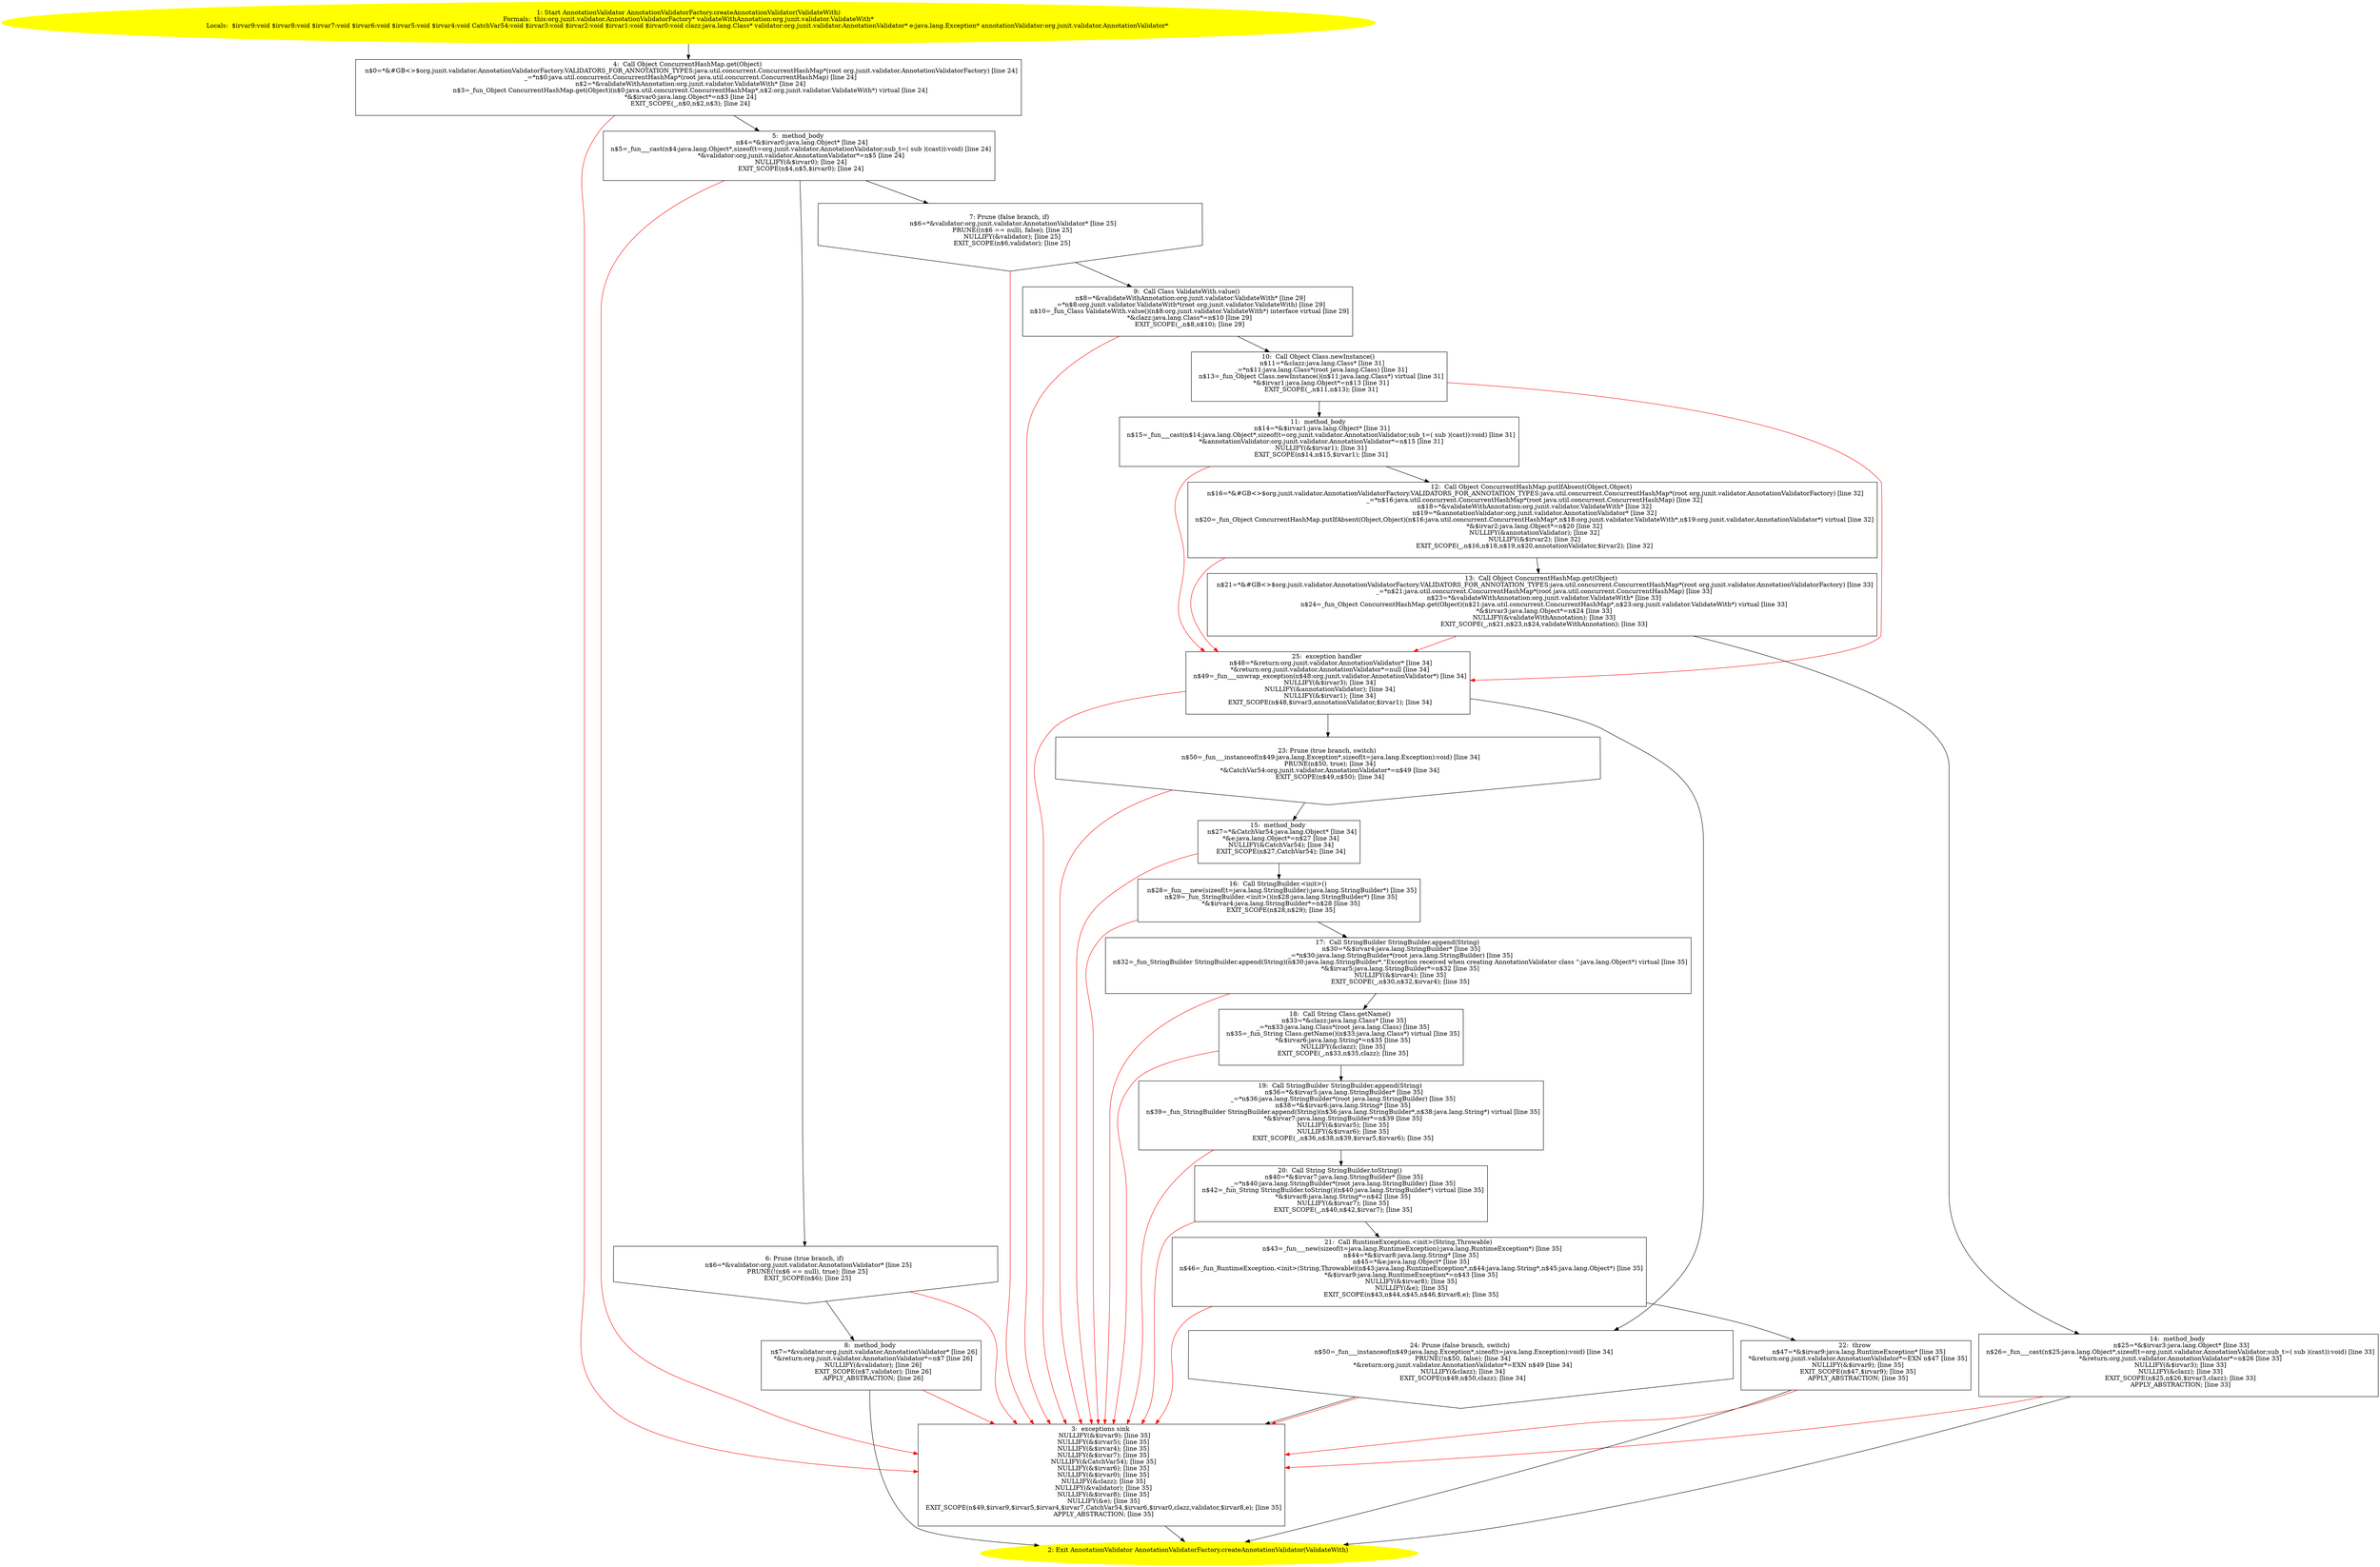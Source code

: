 /* @generated */
digraph cfg {
"org.junit.validator.AnnotationValidatorFactory.createAnnotationValidator(org.junit.validator.Validat.00146859c8d30e30b9fe4d2f7fbfa16d_1" [label="1: Start AnnotationValidator AnnotationValidatorFactory.createAnnotationValidator(ValidateWith)\nFormals:  this:org.junit.validator.AnnotationValidatorFactory* validateWithAnnotation:org.junit.validator.ValidateWith*\nLocals:  $irvar9:void $irvar8:void $irvar7:void $irvar6:void $irvar5:void $irvar4:void CatchVar54:void $irvar3:void $irvar2:void $irvar1:void $irvar0:void clazz:java.lang.Class* validator:org.junit.validator.AnnotationValidator* e:java.lang.Exception* annotationValidator:org.junit.validator.AnnotationValidator* \n  " color=yellow style=filled]
	

	 "org.junit.validator.AnnotationValidatorFactory.createAnnotationValidator(org.junit.validator.Validat.00146859c8d30e30b9fe4d2f7fbfa16d_1" -> "org.junit.validator.AnnotationValidatorFactory.createAnnotationValidator(org.junit.validator.Validat.00146859c8d30e30b9fe4d2f7fbfa16d_4" ;
"org.junit.validator.AnnotationValidatorFactory.createAnnotationValidator(org.junit.validator.Validat.00146859c8d30e30b9fe4d2f7fbfa16d_2" [label="2: Exit AnnotationValidator AnnotationValidatorFactory.createAnnotationValidator(ValidateWith) \n  " color=yellow style=filled]
	

"org.junit.validator.AnnotationValidatorFactory.createAnnotationValidator(org.junit.validator.Validat.00146859c8d30e30b9fe4d2f7fbfa16d_3" [label="3:  exceptions sink \n   NULLIFY(&$irvar9); [line 35]\n  NULLIFY(&$irvar5); [line 35]\n  NULLIFY(&$irvar4); [line 35]\n  NULLIFY(&$irvar7); [line 35]\n  NULLIFY(&CatchVar54); [line 35]\n  NULLIFY(&$irvar6); [line 35]\n  NULLIFY(&$irvar0); [line 35]\n  NULLIFY(&clazz); [line 35]\n  NULLIFY(&validator); [line 35]\n  NULLIFY(&$irvar8); [line 35]\n  NULLIFY(&e); [line 35]\n  EXIT_SCOPE(n$49,$irvar9,$irvar5,$irvar4,$irvar7,CatchVar54,$irvar6,$irvar0,clazz,validator,$irvar8,e); [line 35]\n  APPLY_ABSTRACTION; [line 35]\n " shape="box"]
	

	 "org.junit.validator.AnnotationValidatorFactory.createAnnotationValidator(org.junit.validator.Validat.00146859c8d30e30b9fe4d2f7fbfa16d_3" -> "org.junit.validator.AnnotationValidatorFactory.createAnnotationValidator(org.junit.validator.Validat.00146859c8d30e30b9fe4d2f7fbfa16d_2" ;
"org.junit.validator.AnnotationValidatorFactory.createAnnotationValidator(org.junit.validator.Validat.00146859c8d30e30b9fe4d2f7fbfa16d_4" [label="4:  Call Object ConcurrentHashMap.get(Object) \n   n$0=*&#GB<>$org.junit.validator.AnnotationValidatorFactory.VALIDATORS_FOR_ANNOTATION_TYPES:java.util.concurrent.ConcurrentHashMap*(root org.junit.validator.AnnotationValidatorFactory) [line 24]\n  _=*n$0:java.util.concurrent.ConcurrentHashMap*(root java.util.concurrent.ConcurrentHashMap) [line 24]\n  n$2=*&validateWithAnnotation:org.junit.validator.ValidateWith* [line 24]\n  n$3=_fun_Object ConcurrentHashMap.get(Object)(n$0:java.util.concurrent.ConcurrentHashMap*,n$2:org.junit.validator.ValidateWith*) virtual [line 24]\n  *&$irvar0:java.lang.Object*=n$3 [line 24]\n  EXIT_SCOPE(_,n$0,n$2,n$3); [line 24]\n " shape="box"]
	

	 "org.junit.validator.AnnotationValidatorFactory.createAnnotationValidator(org.junit.validator.Validat.00146859c8d30e30b9fe4d2f7fbfa16d_4" -> "org.junit.validator.AnnotationValidatorFactory.createAnnotationValidator(org.junit.validator.Validat.00146859c8d30e30b9fe4d2f7fbfa16d_5" ;
	 "org.junit.validator.AnnotationValidatorFactory.createAnnotationValidator(org.junit.validator.Validat.00146859c8d30e30b9fe4d2f7fbfa16d_4" -> "org.junit.validator.AnnotationValidatorFactory.createAnnotationValidator(org.junit.validator.Validat.00146859c8d30e30b9fe4d2f7fbfa16d_3" [color="red" ];
"org.junit.validator.AnnotationValidatorFactory.createAnnotationValidator(org.junit.validator.Validat.00146859c8d30e30b9fe4d2f7fbfa16d_5" [label="5:  method_body \n   n$4=*&$irvar0:java.lang.Object* [line 24]\n  n$5=_fun___cast(n$4:java.lang.Object*,sizeof(t=org.junit.validator.AnnotationValidator;sub_t=( sub )(cast)):void) [line 24]\n  *&validator:org.junit.validator.AnnotationValidator*=n$5 [line 24]\n  NULLIFY(&$irvar0); [line 24]\n  EXIT_SCOPE(n$4,n$5,$irvar0); [line 24]\n " shape="box"]
	

	 "org.junit.validator.AnnotationValidatorFactory.createAnnotationValidator(org.junit.validator.Validat.00146859c8d30e30b9fe4d2f7fbfa16d_5" -> "org.junit.validator.AnnotationValidatorFactory.createAnnotationValidator(org.junit.validator.Validat.00146859c8d30e30b9fe4d2f7fbfa16d_6" ;
	 "org.junit.validator.AnnotationValidatorFactory.createAnnotationValidator(org.junit.validator.Validat.00146859c8d30e30b9fe4d2f7fbfa16d_5" -> "org.junit.validator.AnnotationValidatorFactory.createAnnotationValidator(org.junit.validator.Validat.00146859c8d30e30b9fe4d2f7fbfa16d_7" ;
	 "org.junit.validator.AnnotationValidatorFactory.createAnnotationValidator(org.junit.validator.Validat.00146859c8d30e30b9fe4d2f7fbfa16d_5" -> "org.junit.validator.AnnotationValidatorFactory.createAnnotationValidator(org.junit.validator.Validat.00146859c8d30e30b9fe4d2f7fbfa16d_3" [color="red" ];
"org.junit.validator.AnnotationValidatorFactory.createAnnotationValidator(org.junit.validator.Validat.00146859c8d30e30b9fe4d2f7fbfa16d_6" [label="6: Prune (true branch, if) \n   n$6=*&validator:org.junit.validator.AnnotationValidator* [line 25]\n  PRUNE(!(n$6 == null), true); [line 25]\n  EXIT_SCOPE(n$6); [line 25]\n " shape="invhouse"]
	

	 "org.junit.validator.AnnotationValidatorFactory.createAnnotationValidator(org.junit.validator.Validat.00146859c8d30e30b9fe4d2f7fbfa16d_6" -> "org.junit.validator.AnnotationValidatorFactory.createAnnotationValidator(org.junit.validator.Validat.00146859c8d30e30b9fe4d2f7fbfa16d_8" ;
	 "org.junit.validator.AnnotationValidatorFactory.createAnnotationValidator(org.junit.validator.Validat.00146859c8d30e30b9fe4d2f7fbfa16d_6" -> "org.junit.validator.AnnotationValidatorFactory.createAnnotationValidator(org.junit.validator.Validat.00146859c8d30e30b9fe4d2f7fbfa16d_3" [color="red" ];
"org.junit.validator.AnnotationValidatorFactory.createAnnotationValidator(org.junit.validator.Validat.00146859c8d30e30b9fe4d2f7fbfa16d_7" [label="7: Prune (false branch, if) \n   n$6=*&validator:org.junit.validator.AnnotationValidator* [line 25]\n  PRUNE((n$6 == null), false); [line 25]\n  NULLIFY(&validator); [line 25]\n  EXIT_SCOPE(n$6,validator); [line 25]\n " shape="invhouse"]
	

	 "org.junit.validator.AnnotationValidatorFactory.createAnnotationValidator(org.junit.validator.Validat.00146859c8d30e30b9fe4d2f7fbfa16d_7" -> "org.junit.validator.AnnotationValidatorFactory.createAnnotationValidator(org.junit.validator.Validat.00146859c8d30e30b9fe4d2f7fbfa16d_9" ;
	 "org.junit.validator.AnnotationValidatorFactory.createAnnotationValidator(org.junit.validator.Validat.00146859c8d30e30b9fe4d2f7fbfa16d_7" -> "org.junit.validator.AnnotationValidatorFactory.createAnnotationValidator(org.junit.validator.Validat.00146859c8d30e30b9fe4d2f7fbfa16d_3" [color="red" ];
"org.junit.validator.AnnotationValidatorFactory.createAnnotationValidator(org.junit.validator.Validat.00146859c8d30e30b9fe4d2f7fbfa16d_8" [label="8:  method_body \n   n$7=*&validator:org.junit.validator.AnnotationValidator* [line 26]\n  *&return:org.junit.validator.AnnotationValidator*=n$7 [line 26]\n  NULLIFY(&validator); [line 26]\n  EXIT_SCOPE(n$7,validator); [line 26]\n  APPLY_ABSTRACTION; [line 26]\n " shape="box"]
	

	 "org.junit.validator.AnnotationValidatorFactory.createAnnotationValidator(org.junit.validator.Validat.00146859c8d30e30b9fe4d2f7fbfa16d_8" -> "org.junit.validator.AnnotationValidatorFactory.createAnnotationValidator(org.junit.validator.Validat.00146859c8d30e30b9fe4d2f7fbfa16d_2" ;
	 "org.junit.validator.AnnotationValidatorFactory.createAnnotationValidator(org.junit.validator.Validat.00146859c8d30e30b9fe4d2f7fbfa16d_8" -> "org.junit.validator.AnnotationValidatorFactory.createAnnotationValidator(org.junit.validator.Validat.00146859c8d30e30b9fe4d2f7fbfa16d_3" [color="red" ];
"org.junit.validator.AnnotationValidatorFactory.createAnnotationValidator(org.junit.validator.Validat.00146859c8d30e30b9fe4d2f7fbfa16d_9" [label="9:  Call Class ValidateWith.value() \n   n$8=*&validateWithAnnotation:org.junit.validator.ValidateWith* [line 29]\n  _=*n$8:org.junit.validator.ValidateWith*(root org.junit.validator.ValidateWith) [line 29]\n  n$10=_fun_Class ValidateWith.value()(n$8:org.junit.validator.ValidateWith*) interface virtual [line 29]\n  *&clazz:java.lang.Class*=n$10 [line 29]\n  EXIT_SCOPE(_,n$8,n$10); [line 29]\n " shape="box"]
	

	 "org.junit.validator.AnnotationValidatorFactory.createAnnotationValidator(org.junit.validator.Validat.00146859c8d30e30b9fe4d2f7fbfa16d_9" -> "org.junit.validator.AnnotationValidatorFactory.createAnnotationValidator(org.junit.validator.Validat.00146859c8d30e30b9fe4d2f7fbfa16d_10" ;
	 "org.junit.validator.AnnotationValidatorFactory.createAnnotationValidator(org.junit.validator.Validat.00146859c8d30e30b9fe4d2f7fbfa16d_9" -> "org.junit.validator.AnnotationValidatorFactory.createAnnotationValidator(org.junit.validator.Validat.00146859c8d30e30b9fe4d2f7fbfa16d_3" [color="red" ];
"org.junit.validator.AnnotationValidatorFactory.createAnnotationValidator(org.junit.validator.Validat.00146859c8d30e30b9fe4d2f7fbfa16d_10" [label="10:  Call Object Class.newInstance() \n   n$11=*&clazz:java.lang.Class* [line 31]\n  _=*n$11:java.lang.Class*(root java.lang.Class) [line 31]\n  n$13=_fun_Object Class.newInstance()(n$11:java.lang.Class*) virtual [line 31]\n  *&$irvar1:java.lang.Object*=n$13 [line 31]\n  EXIT_SCOPE(_,n$11,n$13); [line 31]\n " shape="box"]
	

	 "org.junit.validator.AnnotationValidatorFactory.createAnnotationValidator(org.junit.validator.Validat.00146859c8d30e30b9fe4d2f7fbfa16d_10" -> "org.junit.validator.AnnotationValidatorFactory.createAnnotationValidator(org.junit.validator.Validat.00146859c8d30e30b9fe4d2f7fbfa16d_11" ;
	 "org.junit.validator.AnnotationValidatorFactory.createAnnotationValidator(org.junit.validator.Validat.00146859c8d30e30b9fe4d2f7fbfa16d_10" -> "org.junit.validator.AnnotationValidatorFactory.createAnnotationValidator(org.junit.validator.Validat.00146859c8d30e30b9fe4d2f7fbfa16d_25" [color="red" ];
"org.junit.validator.AnnotationValidatorFactory.createAnnotationValidator(org.junit.validator.Validat.00146859c8d30e30b9fe4d2f7fbfa16d_11" [label="11:  method_body \n   n$14=*&$irvar1:java.lang.Object* [line 31]\n  n$15=_fun___cast(n$14:java.lang.Object*,sizeof(t=org.junit.validator.AnnotationValidator;sub_t=( sub )(cast)):void) [line 31]\n  *&annotationValidator:org.junit.validator.AnnotationValidator*=n$15 [line 31]\n  NULLIFY(&$irvar1); [line 31]\n  EXIT_SCOPE(n$14,n$15,$irvar1); [line 31]\n " shape="box"]
	

	 "org.junit.validator.AnnotationValidatorFactory.createAnnotationValidator(org.junit.validator.Validat.00146859c8d30e30b9fe4d2f7fbfa16d_11" -> "org.junit.validator.AnnotationValidatorFactory.createAnnotationValidator(org.junit.validator.Validat.00146859c8d30e30b9fe4d2f7fbfa16d_12" ;
	 "org.junit.validator.AnnotationValidatorFactory.createAnnotationValidator(org.junit.validator.Validat.00146859c8d30e30b9fe4d2f7fbfa16d_11" -> "org.junit.validator.AnnotationValidatorFactory.createAnnotationValidator(org.junit.validator.Validat.00146859c8d30e30b9fe4d2f7fbfa16d_25" [color="red" ];
"org.junit.validator.AnnotationValidatorFactory.createAnnotationValidator(org.junit.validator.Validat.00146859c8d30e30b9fe4d2f7fbfa16d_12" [label="12:  Call Object ConcurrentHashMap.putIfAbsent(Object,Object) \n   n$16=*&#GB<>$org.junit.validator.AnnotationValidatorFactory.VALIDATORS_FOR_ANNOTATION_TYPES:java.util.concurrent.ConcurrentHashMap*(root org.junit.validator.AnnotationValidatorFactory) [line 32]\n  _=*n$16:java.util.concurrent.ConcurrentHashMap*(root java.util.concurrent.ConcurrentHashMap) [line 32]\n  n$18=*&validateWithAnnotation:org.junit.validator.ValidateWith* [line 32]\n  n$19=*&annotationValidator:org.junit.validator.AnnotationValidator* [line 32]\n  n$20=_fun_Object ConcurrentHashMap.putIfAbsent(Object,Object)(n$16:java.util.concurrent.ConcurrentHashMap*,n$18:org.junit.validator.ValidateWith*,n$19:org.junit.validator.AnnotationValidator*) virtual [line 32]\n  *&$irvar2:java.lang.Object*=n$20 [line 32]\n  NULLIFY(&annotationValidator); [line 32]\n  NULLIFY(&$irvar2); [line 32]\n  EXIT_SCOPE(_,n$16,n$18,n$19,n$20,annotationValidator,$irvar2); [line 32]\n " shape="box"]
	

	 "org.junit.validator.AnnotationValidatorFactory.createAnnotationValidator(org.junit.validator.Validat.00146859c8d30e30b9fe4d2f7fbfa16d_12" -> "org.junit.validator.AnnotationValidatorFactory.createAnnotationValidator(org.junit.validator.Validat.00146859c8d30e30b9fe4d2f7fbfa16d_13" ;
	 "org.junit.validator.AnnotationValidatorFactory.createAnnotationValidator(org.junit.validator.Validat.00146859c8d30e30b9fe4d2f7fbfa16d_12" -> "org.junit.validator.AnnotationValidatorFactory.createAnnotationValidator(org.junit.validator.Validat.00146859c8d30e30b9fe4d2f7fbfa16d_25" [color="red" ];
"org.junit.validator.AnnotationValidatorFactory.createAnnotationValidator(org.junit.validator.Validat.00146859c8d30e30b9fe4d2f7fbfa16d_13" [label="13:  Call Object ConcurrentHashMap.get(Object) \n   n$21=*&#GB<>$org.junit.validator.AnnotationValidatorFactory.VALIDATORS_FOR_ANNOTATION_TYPES:java.util.concurrent.ConcurrentHashMap*(root org.junit.validator.AnnotationValidatorFactory) [line 33]\n  _=*n$21:java.util.concurrent.ConcurrentHashMap*(root java.util.concurrent.ConcurrentHashMap) [line 33]\n  n$23=*&validateWithAnnotation:org.junit.validator.ValidateWith* [line 33]\n  n$24=_fun_Object ConcurrentHashMap.get(Object)(n$21:java.util.concurrent.ConcurrentHashMap*,n$23:org.junit.validator.ValidateWith*) virtual [line 33]\n  *&$irvar3:java.lang.Object*=n$24 [line 33]\n  NULLIFY(&validateWithAnnotation); [line 33]\n  EXIT_SCOPE(_,n$21,n$23,n$24,validateWithAnnotation); [line 33]\n " shape="box"]
	

	 "org.junit.validator.AnnotationValidatorFactory.createAnnotationValidator(org.junit.validator.Validat.00146859c8d30e30b9fe4d2f7fbfa16d_13" -> "org.junit.validator.AnnotationValidatorFactory.createAnnotationValidator(org.junit.validator.Validat.00146859c8d30e30b9fe4d2f7fbfa16d_14" ;
	 "org.junit.validator.AnnotationValidatorFactory.createAnnotationValidator(org.junit.validator.Validat.00146859c8d30e30b9fe4d2f7fbfa16d_13" -> "org.junit.validator.AnnotationValidatorFactory.createAnnotationValidator(org.junit.validator.Validat.00146859c8d30e30b9fe4d2f7fbfa16d_25" [color="red" ];
"org.junit.validator.AnnotationValidatorFactory.createAnnotationValidator(org.junit.validator.Validat.00146859c8d30e30b9fe4d2f7fbfa16d_14" [label="14:  method_body \n   n$25=*&$irvar3:java.lang.Object* [line 33]\n  n$26=_fun___cast(n$25:java.lang.Object*,sizeof(t=org.junit.validator.AnnotationValidator;sub_t=( sub )(cast)):void) [line 33]\n  *&return:org.junit.validator.AnnotationValidator*=n$26 [line 33]\n  NULLIFY(&$irvar3); [line 33]\n  NULLIFY(&clazz); [line 33]\n  EXIT_SCOPE(n$25,n$26,$irvar3,clazz); [line 33]\n  APPLY_ABSTRACTION; [line 33]\n " shape="box"]
	

	 "org.junit.validator.AnnotationValidatorFactory.createAnnotationValidator(org.junit.validator.Validat.00146859c8d30e30b9fe4d2f7fbfa16d_14" -> "org.junit.validator.AnnotationValidatorFactory.createAnnotationValidator(org.junit.validator.Validat.00146859c8d30e30b9fe4d2f7fbfa16d_2" ;
	 "org.junit.validator.AnnotationValidatorFactory.createAnnotationValidator(org.junit.validator.Validat.00146859c8d30e30b9fe4d2f7fbfa16d_14" -> "org.junit.validator.AnnotationValidatorFactory.createAnnotationValidator(org.junit.validator.Validat.00146859c8d30e30b9fe4d2f7fbfa16d_3" [color="red" ];
"org.junit.validator.AnnotationValidatorFactory.createAnnotationValidator(org.junit.validator.Validat.00146859c8d30e30b9fe4d2f7fbfa16d_15" [label="15:  method_body \n   n$27=*&CatchVar54:java.lang.Object* [line 34]\n  *&e:java.lang.Object*=n$27 [line 34]\n  NULLIFY(&CatchVar54); [line 34]\n  EXIT_SCOPE(n$27,CatchVar54); [line 34]\n " shape="box"]
	

	 "org.junit.validator.AnnotationValidatorFactory.createAnnotationValidator(org.junit.validator.Validat.00146859c8d30e30b9fe4d2f7fbfa16d_15" -> "org.junit.validator.AnnotationValidatorFactory.createAnnotationValidator(org.junit.validator.Validat.00146859c8d30e30b9fe4d2f7fbfa16d_16" ;
	 "org.junit.validator.AnnotationValidatorFactory.createAnnotationValidator(org.junit.validator.Validat.00146859c8d30e30b9fe4d2f7fbfa16d_15" -> "org.junit.validator.AnnotationValidatorFactory.createAnnotationValidator(org.junit.validator.Validat.00146859c8d30e30b9fe4d2f7fbfa16d_3" [color="red" ];
"org.junit.validator.AnnotationValidatorFactory.createAnnotationValidator(org.junit.validator.Validat.00146859c8d30e30b9fe4d2f7fbfa16d_16" [label="16:  Call StringBuilder.<init>() \n   n$28=_fun___new(sizeof(t=java.lang.StringBuilder):java.lang.StringBuilder*) [line 35]\n  n$29=_fun_StringBuilder.<init>()(n$28:java.lang.StringBuilder*) [line 35]\n  *&$irvar4:java.lang.StringBuilder*=n$28 [line 35]\n  EXIT_SCOPE(n$28,n$29); [line 35]\n " shape="box"]
	

	 "org.junit.validator.AnnotationValidatorFactory.createAnnotationValidator(org.junit.validator.Validat.00146859c8d30e30b9fe4d2f7fbfa16d_16" -> "org.junit.validator.AnnotationValidatorFactory.createAnnotationValidator(org.junit.validator.Validat.00146859c8d30e30b9fe4d2f7fbfa16d_17" ;
	 "org.junit.validator.AnnotationValidatorFactory.createAnnotationValidator(org.junit.validator.Validat.00146859c8d30e30b9fe4d2f7fbfa16d_16" -> "org.junit.validator.AnnotationValidatorFactory.createAnnotationValidator(org.junit.validator.Validat.00146859c8d30e30b9fe4d2f7fbfa16d_3" [color="red" ];
"org.junit.validator.AnnotationValidatorFactory.createAnnotationValidator(org.junit.validator.Validat.00146859c8d30e30b9fe4d2f7fbfa16d_17" [label="17:  Call StringBuilder StringBuilder.append(String) \n   n$30=*&$irvar4:java.lang.StringBuilder* [line 35]\n  _=*n$30:java.lang.StringBuilder*(root java.lang.StringBuilder) [line 35]\n  n$32=_fun_StringBuilder StringBuilder.append(String)(n$30:java.lang.StringBuilder*,\"Exception received when creating AnnotationValidator class \":java.lang.Object*) virtual [line 35]\n  *&$irvar5:java.lang.StringBuilder*=n$32 [line 35]\n  NULLIFY(&$irvar4); [line 35]\n  EXIT_SCOPE(_,n$30,n$32,$irvar4); [line 35]\n " shape="box"]
	

	 "org.junit.validator.AnnotationValidatorFactory.createAnnotationValidator(org.junit.validator.Validat.00146859c8d30e30b9fe4d2f7fbfa16d_17" -> "org.junit.validator.AnnotationValidatorFactory.createAnnotationValidator(org.junit.validator.Validat.00146859c8d30e30b9fe4d2f7fbfa16d_18" ;
	 "org.junit.validator.AnnotationValidatorFactory.createAnnotationValidator(org.junit.validator.Validat.00146859c8d30e30b9fe4d2f7fbfa16d_17" -> "org.junit.validator.AnnotationValidatorFactory.createAnnotationValidator(org.junit.validator.Validat.00146859c8d30e30b9fe4d2f7fbfa16d_3" [color="red" ];
"org.junit.validator.AnnotationValidatorFactory.createAnnotationValidator(org.junit.validator.Validat.00146859c8d30e30b9fe4d2f7fbfa16d_18" [label="18:  Call String Class.getName() \n   n$33=*&clazz:java.lang.Class* [line 35]\n  _=*n$33:java.lang.Class*(root java.lang.Class) [line 35]\n  n$35=_fun_String Class.getName()(n$33:java.lang.Class*) virtual [line 35]\n  *&$irvar6:java.lang.String*=n$35 [line 35]\n  NULLIFY(&clazz); [line 35]\n  EXIT_SCOPE(_,n$33,n$35,clazz); [line 35]\n " shape="box"]
	

	 "org.junit.validator.AnnotationValidatorFactory.createAnnotationValidator(org.junit.validator.Validat.00146859c8d30e30b9fe4d2f7fbfa16d_18" -> "org.junit.validator.AnnotationValidatorFactory.createAnnotationValidator(org.junit.validator.Validat.00146859c8d30e30b9fe4d2f7fbfa16d_19" ;
	 "org.junit.validator.AnnotationValidatorFactory.createAnnotationValidator(org.junit.validator.Validat.00146859c8d30e30b9fe4d2f7fbfa16d_18" -> "org.junit.validator.AnnotationValidatorFactory.createAnnotationValidator(org.junit.validator.Validat.00146859c8d30e30b9fe4d2f7fbfa16d_3" [color="red" ];
"org.junit.validator.AnnotationValidatorFactory.createAnnotationValidator(org.junit.validator.Validat.00146859c8d30e30b9fe4d2f7fbfa16d_19" [label="19:  Call StringBuilder StringBuilder.append(String) \n   n$36=*&$irvar5:java.lang.StringBuilder* [line 35]\n  _=*n$36:java.lang.StringBuilder*(root java.lang.StringBuilder) [line 35]\n  n$38=*&$irvar6:java.lang.String* [line 35]\n  n$39=_fun_StringBuilder StringBuilder.append(String)(n$36:java.lang.StringBuilder*,n$38:java.lang.String*) virtual [line 35]\n  *&$irvar7:java.lang.StringBuilder*=n$39 [line 35]\n  NULLIFY(&$irvar5); [line 35]\n  NULLIFY(&$irvar6); [line 35]\n  EXIT_SCOPE(_,n$36,n$38,n$39,$irvar5,$irvar6); [line 35]\n " shape="box"]
	

	 "org.junit.validator.AnnotationValidatorFactory.createAnnotationValidator(org.junit.validator.Validat.00146859c8d30e30b9fe4d2f7fbfa16d_19" -> "org.junit.validator.AnnotationValidatorFactory.createAnnotationValidator(org.junit.validator.Validat.00146859c8d30e30b9fe4d2f7fbfa16d_20" ;
	 "org.junit.validator.AnnotationValidatorFactory.createAnnotationValidator(org.junit.validator.Validat.00146859c8d30e30b9fe4d2f7fbfa16d_19" -> "org.junit.validator.AnnotationValidatorFactory.createAnnotationValidator(org.junit.validator.Validat.00146859c8d30e30b9fe4d2f7fbfa16d_3" [color="red" ];
"org.junit.validator.AnnotationValidatorFactory.createAnnotationValidator(org.junit.validator.Validat.00146859c8d30e30b9fe4d2f7fbfa16d_20" [label="20:  Call String StringBuilder.toString() \n   n$40=*&$irvar7:java.lang.StringBuilder* [line 35]\n  _=*n$40:java.lang.StringBuilder*(root java.lang.StringBuilder) [line 35]\n  n$42=_fun_String StringBuilder.toString()(n$40:java.lang.StringBuilder*) virtual [line 35]\n  *&$irvar8:java.lang.String*=n$42 [line 35]\n  NULLIFY(&$irvar7); [line 35]\n  EXIT_SCOPE(_,n$40,n$42,$irvar7); [line 35]\n " shape="box"]
	

	 "org.junit.validator.AnnotationValidatorFactory.createAnnotationValidator(org.junit.validator.Validat.00146859c8d30e30b9fe4d2f7fbfa16d_20" -> "org.junit.validator.AnnotationValidatorFactory.createAnnotationValidator(org.junit.validator.Validat.00146859c8d30e30b9fe4d2f7fbfa16d_21" ;
	 "org.junit.validator.AnnotationValidatorFactory.createAnnotationValidator(org.junit.validator.Validat.00146859c8d30e30b9fe4d2f7fbfa16d_20" -> "org.junit.validator.AnnotationValidatorFactory.createAnnotationValidator(org.junit.validator.Validat.00146859c8d30e30b9fe4d2f7fbfa16d_3" [color="red" ];
"org.junit.validator.AnnotationValidatorFactory.createAnnotationValidator(org.junit.validator.Validat.00146859c8d30e30b9fe4d2f7fbfa16d_21" [label="21:  Call RuntimeException.<init>(String,Throwable) \n   n$43=_fun___new(sizeof(t=java.lang.RuntimeException):java.lang.RuntimeException*) [line 35]\n  n$44=*&$irvar8:java.lang.String* [line 35]\n  n$45=*&e:java.lang.Object* [line 35]\n  n$46=_fun_RuntimeException.<init>(String,Throwable)(n$43:java.lang.RuntimeException*,n$44:java.lang.String*,n$45:java.lang.Object*) [line 35]\n  *&$irvar9:java.lang.RuntimeException*=n$43 [line 35]\n  NULLIFY(&$irvar8); [line 35]\n  NULLIFY(&e); [line 35]\n  EXIT_SCOPE(n$43,n$44,n$45,n$46,$irvar8,e); [line 35]\n " shape="box"]
	

	 "org.junit.validator.AnnotationValidatorFactory.createAnnotationValidator(org.junit.validator.Validat.00146859c8d30e30b9fe4d2f7fbfa16d_21" -> "org.junit.validator.AnnotationValidatorFactory.createAnnotationValidator(org.junit.validator.Validat.00146859c8d30e30b9fe4d2f7fbfa16d_22" ;
	 "org.junit.validator.AnnotationValidatorFactory.createAnnotationValidator(org.junit.validator.Validat.00146859c8d30e30b9fe4d2f7fbfa16d_21" -> "org.junit.validator.AnnotationValidatorFactory.createAnnotationValidator(org.junit.validator.Validat.00146859c8d30e30b9fe4d2f7fbfa16d_3" [color="red" ];
"org.junit.validator.AnnotationValidatorFactory.createAnnotationValidator(org.junit.validator.Validat.00146859c8d30e30b9fe4d2f7fbfa16d_22" [label="22:  throw \n   n$47=*&$irvar9:java.lang.RuntimeException* [line 35]\n  *&return:org.junit.validator.AnnotationValidator*=EXN n$47 [line 35]\n  NULLIFY(&$irvar9); [line 35]\n  EXIT_SCOPE(n$47,$irvar9); [line 35]\n  APPLY_ABSTRACTION; [line 35]\n " shape="box"]
	

	 "org.junit.validator.AnnotationValidatorFactory.createAnnotationValidator(org.junit.validator.Validat.00146859c8d30e30b9fe4d2f7fbfa16d_22" -> "org.junit.validator.AnnotationValidatorFactory.createAnnotationValidator(org.junit.validator.Validat.00146859c8d30e30b9fe4d2f7fbfa16d_2" ;
	 "org.junit.validator.AnnotationValidatorFactory.createAnnotationValidator(org.junit.validator.Validat.00146859c8d30e30b9fe4d2f7fbfa16d_22" -> "org.junit.validator.AnnotationValidatorFactory.createAnnotationValidator(org.junit.validator.Validat.00146859c8d30e30b9fe4d2f7fbfa16d_3" [color="red" ];
"org.junit.validator.AnnotationValidatorFactory.createAnnotationValidator(org.junit.validator.Validat.00146859c8d30e30b9fe4d2f7fbfa16d_23" [label="23: Prune (true branch, switch) \n   n$50=_fun___instanceof(n$49:java.lang.Exception*,sizeof(t=java.lang.Exception):void) [line 34]\n  PRUNE(n$50, true); [line 34]\n  *&CatchVar54:org.junit.validator.AnnotationValidator*=n$49 [line 34]\n  EXIT_SCOPE(n$49,n$50); [line 34]\n " shape="invhouse"]
	

	 "org.junit.validator.AnnotationValidatorFactory.createAnnotationValidator(org.junit.validator.Validat.00146859c8d30e30b9fe4d2f7fbfa16d_23" -> "org.junit.validator.AnnotationValidatorFactory.createAnnotationValidator(org.junit.validator.Validat.00146859c8d30e30b9fe4d2f7fbfa16d_15" ;
	 "org.junit.validator.AnnotationValidatorFactory.createAnnotationValidator(org.junit.validator.Validat.00146859c8d30e30b9fe4d2f7fbfa16d_23" -> "org.junit.validator.AnnotationValidatorFactory.createAnnotationValidator(org.junit.validator.Validat.00146859c8d30e30b9fe4d2f7fbfa16d_3" [color="red" ];
"org.junit.validator.AnnotationValidatorFactory.createAnnotationValidator(org.junit.validator.Validat.00146859c8d30e30b9fe4d2f7fbfa16d_24" [label="24: Prune (false branch, switch) \n   n$50=_fun___instanceof(n$49:java.lang.Exception*,sizeof(t=java.lang.Exception):void) [line 34]\n  PRUNE(!n$50, false); [line 34]\n  *&return:org.junit.validator.AnnotationValidator*=EXN n$49 [line 34]\n  NULLIFY(&clazz); [line 34]\n  EXIT_SCOPE(n$49,n$50,clazz); [line 34]\n " shape="invhouse"]
	

	 "org.junit.validator.AnnotationValidatorFactory.createAnnotationValidator(org.junit.validator.Validat.00146859c8d30e30b9fe4d2f7fbfa16d_24" -> "org.junit.validator.AnnotationValidatorFactory.createAnnotationValidator(org.junit.validator.Validat.00146859c8d30e30b9fe4d2f7fbfa16d_3" ;
	 "org.junit.validator.AnnotationValidatorFactory.createAnnotationValidator(org.junit.validator.Validat.00146859c8d30e30b9fe4d2f7fbfa16d_24" -> "org.junit.validator.AnnotationValidatorFactory.createAnnotationValidator(org.junit.validator.Validat.00146859c8d30e30b9fe4d2f7fbfa16d_3" [color="red" ];
"org.junit.validator.AnnotationValidatorFactory.createAnnotationValidator(org.junit.validator.Validat.00146859c8d30e30b9fe4d2f7fbfa16d_25" [label="25:  exception handler \n   n$48=*&return:org.junit.validator.AnnotationValidator* [line 34]\n  *&return:org.junit.validator.AnnotationValidator*=null [line 34]\n  n$49=_fun___unwrap_exception(n$48:org.junit.validator.AnnotationValidator*) [line 34]\n  NULLIFY(&$irvar3); [line 34]\n  NULLIFY(&annotationValidator); [line 34]\n  NULLIFY(&$irvar1); [line 34]\n  EXIT_SCOPE(n$48,$irvar3,annotationValidator,$irvar1); [line 34]\n " shape="box"]
	

	 "org.junit.validator.AnnotationValidatorFactory.createAnnotationValidator(org.junit.validator.Validat.00146859c8d30e30b9fe4d2f7fbfa16d_25" -> "org.junit.validator.AnnotationValidatorFactory.createAnnotationValidator(org.junit.validator.Validat.00146859c8d30e30b9fe4d2f7fbfa16d_23" ;
	 "org.junit.validator.AnnotationValidatorFactory.createAnnotationValidator(org.junit.validator.Validat.00146859c8d30e30b9fe4d2f7fbfa16d_25" -> "org.junit.validator.AnnotationValidatorFactory.createAnnotationValidator(org.junit.validator.Validat.00146859c8d30e30b9fe4d2f7fbfa16d_24" ;
	 "org.junit.validator.AnnotationValidatorFactory.createAnnotationValidator(org.junit.validator.Validat.00146859c8d30e30b9fe4d2f7fbfa16d_25" -> "org.junit.validator.AnnotationValidatorFactory.createAnnotationValidator(org.junit.validator.Validat.00146859c8d30e30b9fe4d2f7fbfa16d_3" [color="red" ];
}
